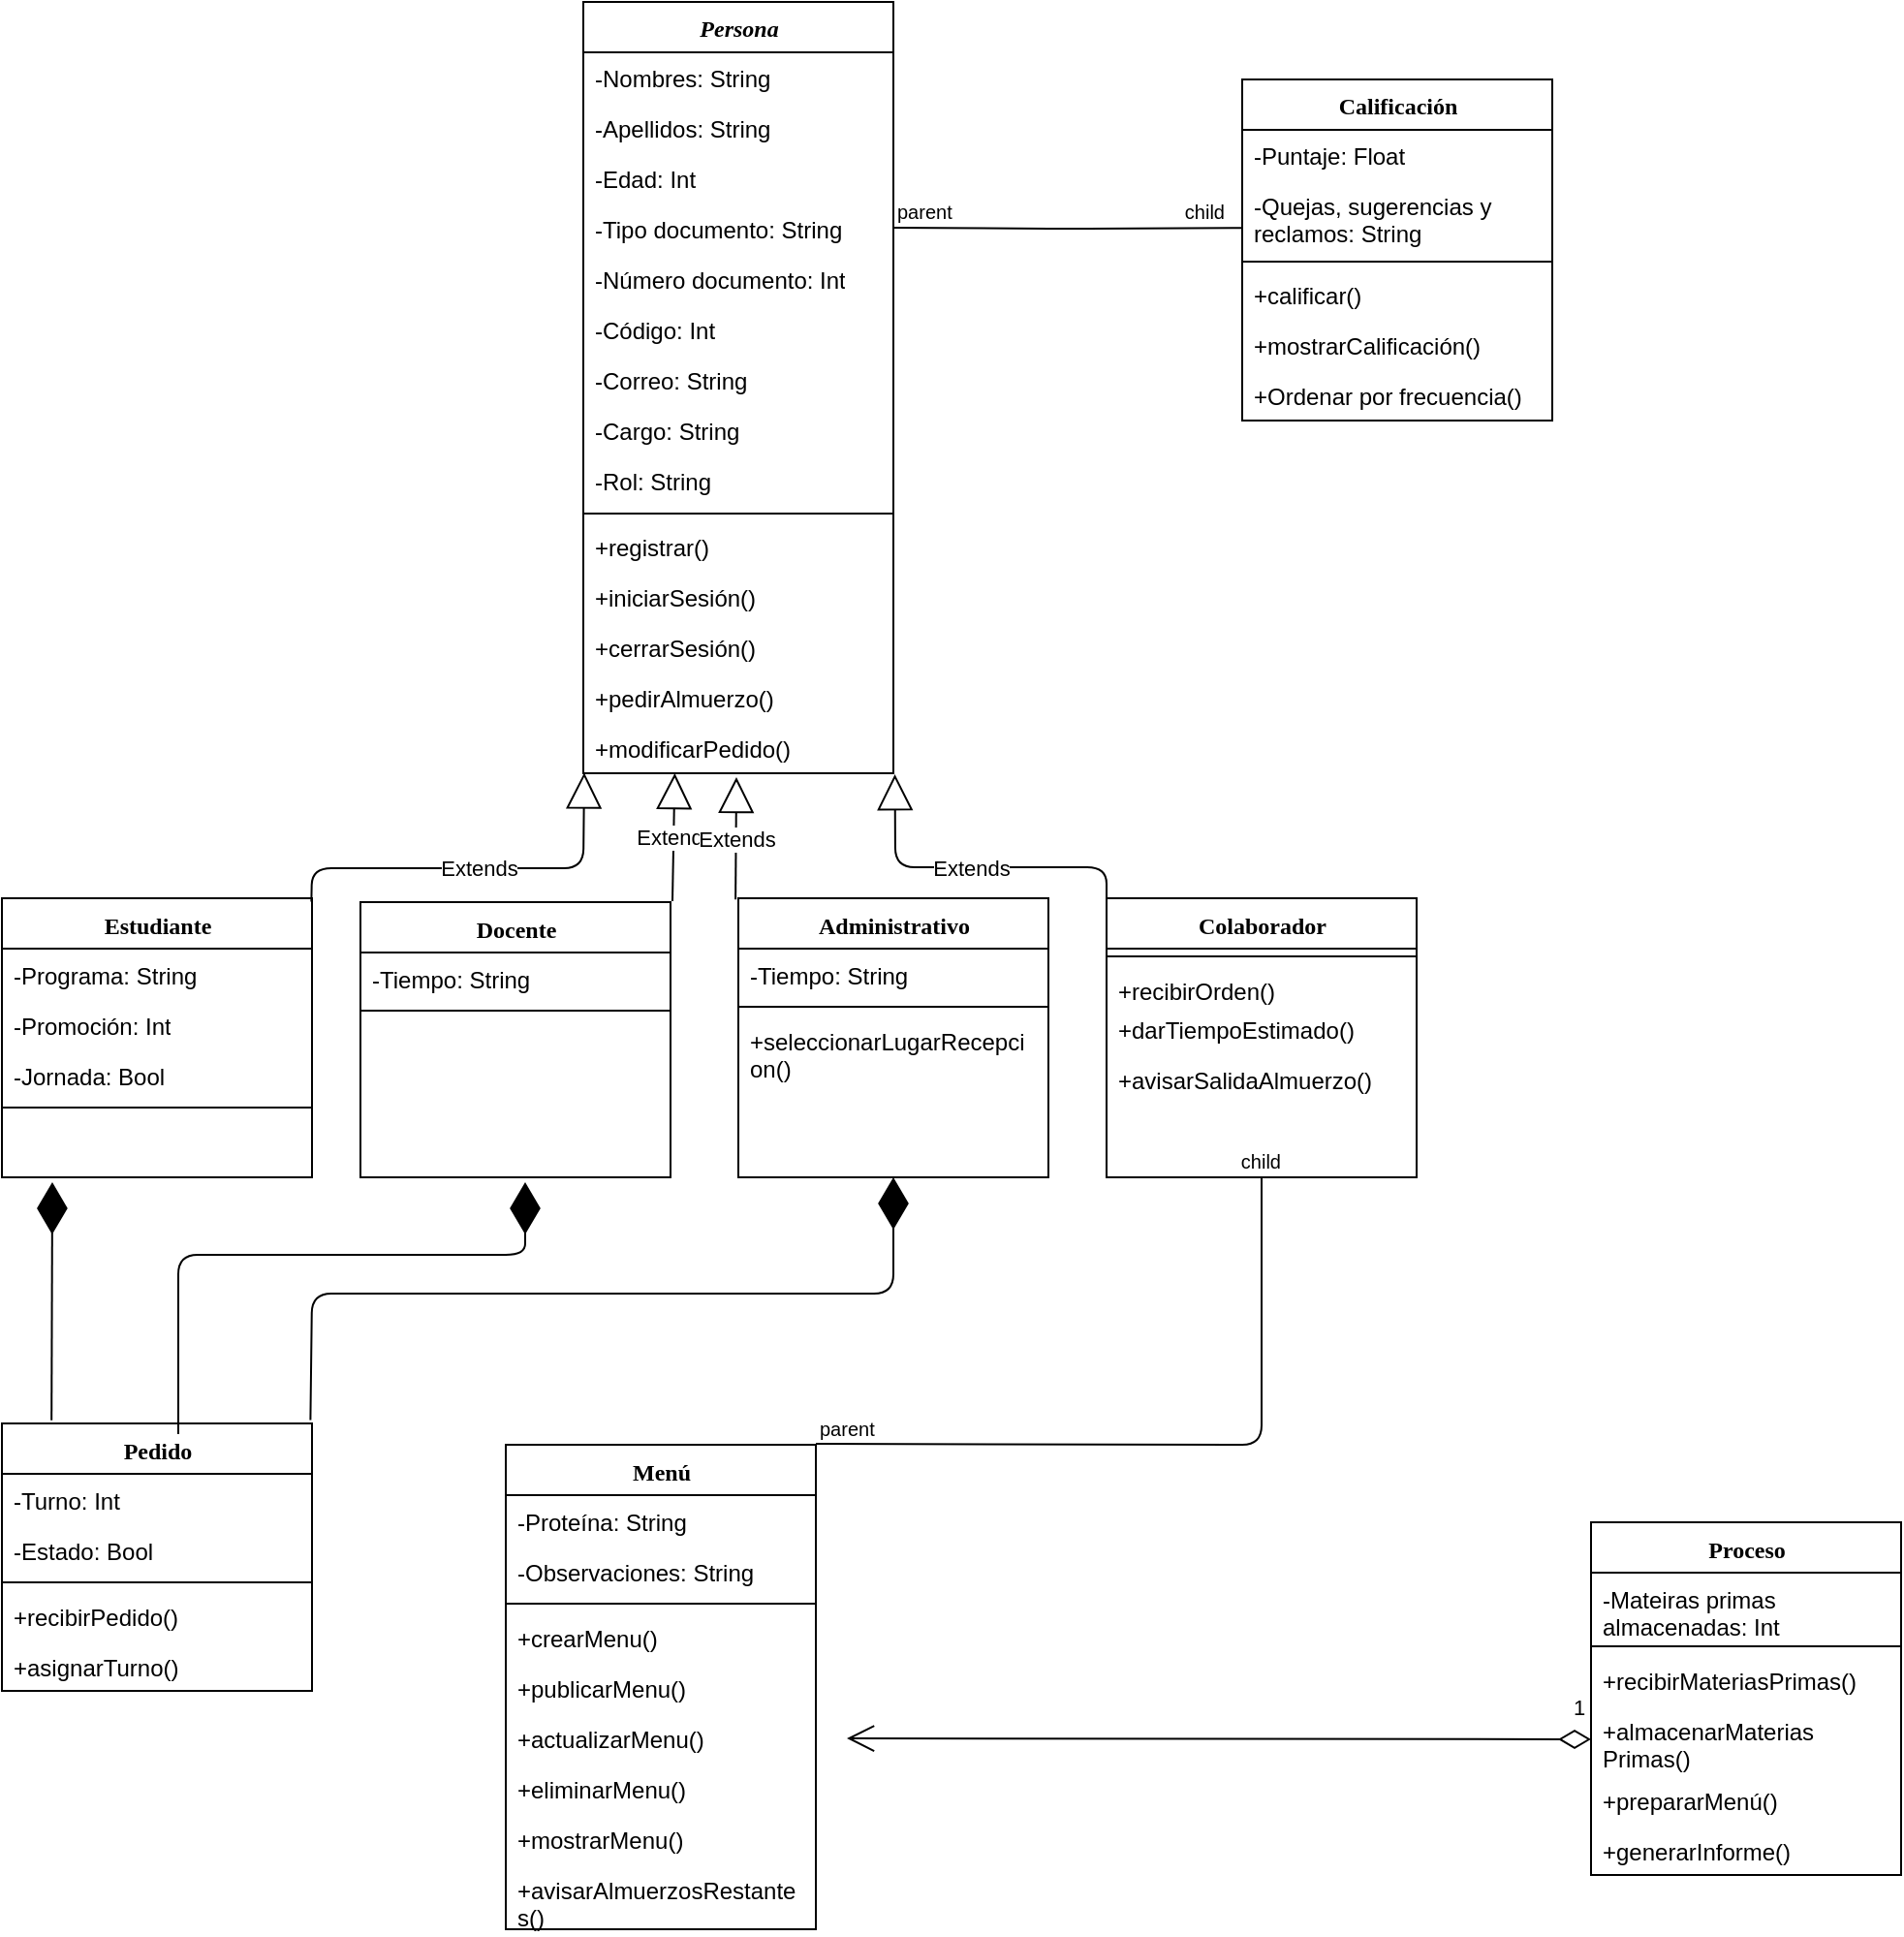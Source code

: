<mxfile version="11.2.8" type="device" pages="1"><diagram name="Page-1" id="9f46799a-70d6-7492-0946-bef42562c5a5"><mxGraphModel dx="646" dy="351" grid="1" gridSize="10" guides="1" tooltips="1" connect="1" arrows="1" fold="1" page="1" pageScale="1" pageWidth="1100" pageHeight="850" background="#ffffff" math="0" shadow="0"><root><mxCell id="0"/><mxCell id="1" parent="0"/><mxCell id="78961159f06e98e8-17" value="&lt;i&gt;Persona&lt;/i&gt;" style="swimlane;html=1;fontStyle=1;align=center;verticalAlign=top;childLayout=stackLayout;horizontal=1;startSize=26;horizontalStack=0;resizeParent=1;resizeLast=0;collapsible=1;marginBottom=0;swimlaneFillColor=#ffffff;rounded=0;shadow=0;comic=0;labelBackgroundColor=none;strokeColor=#000000;strokeWidth=1;fillColor=none;fontFamily=Verdana;fontSize=12;fontColor=#000000;" parent="1" vertex="1"><mxGeometry x="360" y="31" width="160" height="398" as="geometry"/></mxCell><mxCell id="78961159f06e98e8-21" value="-Nombres: String" style="text;html=1;strokeColor=none;fillColor=none;align=left;verticalAlign=top;spacingLeft=4;spacingRight=4;whiteSpace=wrap;overflow=hidden;rotatable=0;points=[[0,0.5],[1,0.5]];portConstraint=eastwest;" parent="78961159f06e98e8-17" vertex="1"><mxGeometry y="26" width="160" height="26" as="geometry"/></mxCell><mxCell id="78961159f06e98e8-23" value="-Apellidos: String" style="text;html=1;strokeColor=none;fillColor=none;align=left;verticalAlign=top;spacingLeft=4;spacingRight=4;whiteSpace=wrap;overflow=hidden;rotatable=0;points=[[0,0.5],[1,0.5]];portConstraint=eastwest;" parent="78961159f06e98e8-17" vertex="1"><mxGeometry y="52" width="160" height="26" as="geometry"/></mxCell><mxCell id="78961159f06e98e8-25" value="-Edad: Int" style="text;html=1;strokeColor=none;fillColor=none;align=left;verticalAlign=top;spacingLeft=4;spacingRight=4;whiteSpace=wrap;overflow=hidden;rotatable=0;points=[[0,0.5],[1,0.5]];portConstraint=eastwest;" parent="78961159f06e98e8-17" vertex="1"><mxGeometry y="78" width="160" height="26" as="geometry"/></mxCell><mxCell id="78961159f06e98e8-26" value="-Tipo documento: String" style="text;html=1;strokeColor=none;fillColor=none;align=left;verticalAlign=top;spacingLeft=4;spacingRight=4;whiteSpace=wrap;overflow=hidden;rotatable=0;points=[[0,0.5],[1,0.5]];portConstraint=eastwest;" parent="78961159f06e98e8-17" vertex="1"><mxGeometry y="104" width="160" height="26" as="geometry"/></mxCell><mxCell id="78961159f06e98e8-24" value="-Número documento: Int" style="text;html=1;strokeColor=none;fillColor=none;align=left;verticalAlign=top;spacingLeft=4;spacingRight=4;whiteSpace=wrap;overflow=hidden;rotatable=0;points=[[0,0.5],[1,0.5]];portConstraint=eastwest;" parent="78961159f06e98e8-17" vertex="1"><mxGeometry y="130" width="160" height="26" as="geometry"/></mxCell><mxCell id="solnChfKVKwoF3URu4WT-2" value="-Código: Int" style="text;html=1;strokeColor=none;fillColor=none;align=left;verticalAlign=top;spacingLeft=4;spacingRight=4;whiteSpace=wrap;overflow=hidden;rotatable=0;points=[[0,0.5],[1,0.5]];portConstraint=eastwest;" vertex="1" parent="78961159f06e98e8-17"><mxGeometry y="156" width="160" height="26" as="geometry"/></mxCell><mxCell id="solnChfKVKwoF3URu4WT-3" value="-Correo: String" style="text;html=1;strokeColor=none;fillColor=none;align=left;verticalAlign=top;spacingLeft=4;spacingRight=4;whiteSpace=wrap;overflow=hidden;rotatable=0;points=[[0,0.5],[1,0.5]];portConstraint=eastwest;" vertex="1" parent="78961159f06e98e8-17"><mxGeometry y="182" width="160" height="26" as="geometry"/></mxCell><mxCell id="solnChfKVKwoF3URu4WT-4" value="-Cargo: String" style="text;html=1;strokeColor=none;fillColor=none;align=left;verticalAlign=top;spacingLeft=4;spacingRight=4;whiteSpace=wrap;overflow=hidden;rotatable=0;points=[[0,0.5],[1,0.5]];portConstraint=eastwest;" vertex="1" parent="78961159f06e98e8-17"><mxGeometry y="208" width="160" height="26" as="geometry"/></mxCell><mxCell id="solnChfKVKwoF3URu4WT-5" value="-Rol: String" style="text;html=1;strokeColor=none;fillColor=none;align=left;verticalAlign=top;spacingLeft=4;spacingRight=4;whiteSpace=wrap;overflow=hidden;rotatable=0;points=[[0,0.5],[1,0.5]];portConstraint=eastwest;" vertex="1" parent="78961159f06e98e8-17"><mxGeometry y="234" width="160" height="26" as="geometry"/></mxCell><mxCell id="78961159f06e98e8-19" value="" style="line;html=1;strokeWidth=1;fillColor=none;align=left;verticalAlign=middle;spacingTop=-1;spacingLeft=3;spacingRight=3;rotatable=0;labelPosition=right;points=[];portConstraint=eastwest;" parent="78961159f06e98e8-17" vertex="1"><mxGeometry y="260" width="160" height="8" as="geometry"/></mxCell><mxCell id="78961159f06e98e8-20" value="+registrar()" style="text;html=1;strokeColor=none;fillColor=none;align=left;verticalAlign=top;spacingLeft=4;spacingRight=4;whiteSpace=wrap;overflow=hidden;rotatable=0;points=[[0,0.5],[1,0.5]];portConstraint=eastwest;" parent="78961159f06e98e8-17" vertex="1"><mxGeometry y="268" width="160" height="26" as="geometry"/></mxCell><mxCell id="78961159f06e98e8-27" value="+iniciarSesión()" style="text;html=1;strokeColor=none;fillColor=none;align=left;verticalAlign=top;spacingLeft=4;spacingRight=4;whiteSpace=wrap;overflow=hidden;rotatable=0;points=[[0,0.5],[1,0.5]];portConstraint=eastwest;" parent="78961159f06e98e8-17" vertex="1"><mxGeometry y="294" width="160" height="26" as="geometry"/></mxCell><mxCell id="solnChfKVKwoF3URu4WT-6" value="+cerrarSesión()" style="text;html=1;strokeColor=none;fillColor=none;align=left;verticalAlign=top;spacingLeft=4;spacingRight=4;whiteSpace=wrap;overflow=hidden;rotatable=0;points=[[0,0.5],[1,0.5]];portConstraint=eastwest;" vertex="1" parent="78961159f06e98e8-17"><mxGeometry y="320" width="160" height="26" as="geometry"/></mxCell><mxCell id="solnChfKVKwoF3URu4WT-7" value="+pedirAlmuerzo()" style="text;html=1;strokeColor=none;fillColor=none;align=left;verticalAlign=top;spacingLeft=4;spacingRight=4;whiteSpace=wrap;overflow=hidden;rotatable=0;points=[[0,0.5],[1,0.5]];portConstraint=eastwest;" vertex="1" parent="78961159f06e98e8-17"><mxGeometry y="346" width="160" height="26" as="geometry"/></mxCell><mxCell id="solnChfKVKwoF3URu4WT-8" value="+modificarPedido()" style="text;html=1;strokeColor=none;fillColor=none;align=left;verticalAlign=top;spacingLeft=4;spacingRight=4;whiteSpace=wrap;overflow=hidden;rotatable=0;points=[[0,0.5],[1,0.5]];portConstraint=eastwest;" vertex="1" parent="78961159f06e98e8-17"><mxGeometry y="372" width="160" height="26" as="geometry"/></mxCell><mxCell id="78961159f06e98e8-30" value="Colaborador" style="swimlane;html=1;fontStyle=1;align=center;verticalAlign=top;childLayout=stackLayout;horizontal=1;startSize=26;horizontalStack=0;resizeParent=1;resizeLast=0;collapsible=1;marginBottom=0;swimlaneFillColor=#ffffff;rounded=0;shadow=0;comic=0;labelBackgroundColor=none;strokeColor=#000000;strokeWidth=1;fillColor=none;fontFamily=Verdana;fontSize=12;fontColor=#000000;" parent="1" vertex="1"><mxGeometry x="630" y="493.5" width="160" height="144" as="geometry"/></mxCell><mxCell id="78961159f06e98e8-38" value="" style="line;html=1;strokeWidth=1;fillColor=none;align=left;verticalAlign=middle;spacingTop=-1;spacingLeft=3;spacingRight=3;rotatable=0;labelPosition=right;points=[];portConstraint=eastwest;" parent="78961159f06e98e8-30" vertex="1"><mxGeometry y="26" width="160" height="8" as="geometry"/></mxCell><mxCell id="78961159f06e98e8-39" value="+recibirOrden()" style="text;html=1;strokeColor=none;fillColor=none;align=left;verticalAlign=top;spacingLeft=4;spacingRight=4;whiteSpace=wrap;overflow=hidden;rotatable=0;points=[[0,0.5],[1,0.5]];portConstraint=eastwest;" parent="78961159f06e98e8-30" vertex="1"><mxGeometry y="34" width="160" height="20" as="geometry"/></mxCell><mxCell id="78961159f06e98e8-40" value="+darTiempoEstimado()" style="text;html=1;strokeColor=none;fillColor=none;align=left;verticalAlign=top;spacingLeft=4;spacingRight=4;whiteSpace=wrap;overflow=hidden;rotatable=0;points=[[0,0.5],[1,0.5]];portConstraint=eastwest;" parent="78961159f06e98e8-30" vertex="1"><mxGeometry y="54" width="160" height="26" as="geometry"/></mxCell><mxCell id="78961159f06e98e8-42" value="+avisarSalidaAlmuerzo()" style="text;html=1;strokeColor=none;fillColor=none;align=left;verticalAlign=top;spacingLeft=4;spacingRight=4;whiteSpace=wrap;overflow=hidden;rotatable=0;points=[[0,0.5],[1,0.5]];portConstraint=eastwest;" parent="78961159f06e98e8-30" vertex="1"><mxGeometry y="80" width="160" height="38" as="geometry"/></mxCell><mxCell id="78961159f06e98e8-43" value="Pedido" style="swimlane;html=1;fontStyle=1;align=center;verticalAlign=top;childLayout=stackLayout;horizontal=1;startSize=26;horizontalStack=0;resizeParent=1;resizeLast=0;collapsible=1;marginBottom=0;swimlaneFillColor=#ffffff;rounded=0;shadow=0;comic=0;labelBackgroundColor=none;strokeColor=#000000;strokeWidth=1;fillColor=none;fontFamily=Verdana;fontSize=12;fontColor=#000000;" parent="1" vertex="1"><mxGeometry x="60" y="764.5" width="160" height="138" as="geometry"/></mxCell><mxCell id="78961159f06e98e8-44" value="-Turno: Int" style="text;html=1;strokeColor=none;fillColor=none;align=left;verticalAlign=top;spacingLeft=4;spacingRight=4;whiteSpace=wrap;overflow=hidden;rotatable=0;points=[[0,0.5],[1,0.5]];portConstraint=eastwest;" parent="78961159f06e98e8-43" vertex="1"><mxGeometry y="26" width="160" height="26" as="geometry"/></mxCell><mxCell id="solnChfKVKwoF3URu4WT-15" value="-Estado: Bool" style="text;html=1;strokeColor=none;fillColor=none;align=left;verticalAlign=top;spacingLeft=4;spacingRight=4;whiteSpace=wrap;overflow=hidden;rotatable=0;points=[[0,0.5],[1,0.5]];portConstraint=eastwest;" vertex="1" parent="78961159f06e98e8-43"><mxGeometry y="52" width="160" height="26" as="geometry"/></mxCell><mxCell id="78961159f06e98e8-51" value="" style="line;html=1;strokeWidth=1;fillColor=none;align=left;verticalAlign=middle;spacingTop=-1;spacingLeft=3;spacingRight=3;rotatable=0;labelPosition=right;points=[];portConstraint=eastwest;" parent="78961159f06e98e8-43" vertex="1"><mxGeometry y="78" width="160" height="8" as="geometry"/></mxCell><mxCell id="78961159f06e98e8-52" value="+recibirPedido()" style="text;html=1;strokeColor=none;fillColor=none;align=left;verticalAlign=top;spacingLeft=4;spacingRight=4;whiteSpace=wrap;overflow=hidden;rotatable=0;points=[[0,0.5],[1,0.5]];portConstraint=eastwest;" parent="78961159f06e98e8-43" vertex="1"><mxGeometry y="86" width="160" height="26" as="geometry"/></mxCell><mxCell id="78961159f06e98e8-53" value="+asignarTurno()" style="text;html=1;strokeColor=none;fillColor=none;align=left;verticalAlign=top;spacingLeft=4;spacingRight=4;whiteSpace=wrap;overflow=hidden;rotatable=0;points=[[0,0.5],[1,0.5]];portConstraint=eastwest;" parent="78961159f06e98e8-43" vertex="1"><mxGeometry y="112" width="160" height="26" as="geometry"/></mxCell><mxCell id="78961159f06e98e8-56" value="Estudiante" style="swimlane;html=1;fontStyle=1;align=center;verticalAlign=top;childLayout=stackLayout;horizontal=1;startSize=26;horizontalStack=0;resizeParent=1;resizeLast=0;collapsible=1;marginBottom=0;swimlaneFillColor=#ffffff;rounded=0;shadow=0;comic=0;labelBackgroundColor=none;strokeColor=#000000;strokeWidth=1;fillColor=none;fontFamily=Verdana;fontSize=12;fontColor=#000000;" parent="1" vertex="1"><mxGeometry x="60" y="493.5" width="160" height="144" as="geometry"/></mxCell><mxCell id="78961159f06e98e8-57" value="-Programa: String" style="text;html=1;strokeColor=none;fillColor=none;align=left;verticalAlign=top;spacingLeft=4;spacingRight=4;whiteSpace=wrap;overflow=hidden;rotatable=0;points=[[0,0.5],[1,0.5]];portConstraint=eastwest;" parent="78961159f06e98e8-56" vertex="1"><mxGeometry y="26" width="160" height="26" as="geometry"/></mxCell><mxCell id="78961159f06e98e8-58" value="-Promoción: Int" style="text;html=1;strokeColor=none;fillColor=none;align=left;verticalAlign=top;spacingLeft=4;spacingRight=4;whiteSpace=wrap;overflow=hidden;rotatable=0;points=[[0,0.5],[1,0.5]];portConstraint=eastwest;" parent="78961159f06e98e8-56" vertex="1"><mxGeometry y="52" width="160" height="26" as="geometry"/></mxCell><mxCell id="78961159f06e98e8-59" value="-Jornada: Bool" style="text;html=1;strokeColor=none;fillColor=none;align=left;verticalAlign=top;spacingLeft=4;spacingRight=4;whiteSpace=wrap;overflow=hidden;rotatable=0;points=[[0,0.5],[1,0.5]];portConstraint=eastwest;" parent="78961159f06e98e8-56" vertex="1"><mxGeometry y="78" width="160" height="26" as="geometry"/></mxCell><mxCell id="78961159f06e98e8-64" value="" style="line;html=1;strokeWidth=1;fillColor=none;align=left;verticalAlign=middle;spacingTop=-1;spacingLeft=3;spacingRight=3;rotatable=0;labelPosition=right;points=[];portConstraint=eastwest;" parent="78961159f06e98e8-56" vertex="1"><mxGeometry y="104" width="160" height="8" as="geometry"/></mxCell><mxCell id="78961159f06e98e8-69" value="Docente" style="swimlane;html=1;fontStyle=1;align=center;verticalAlign=top;childLayout=stackLayout;horizontal=1;startSize=26;horizontalStack=0;resizeParent=1;resizeLast=0;collapsible=1;marginBottom=0;swimlaneFillColor=#ffffff;rounded=0;shadow=0;comic=0;labelBackgroundColor=none;strokeColor=#000000;strokeWidth=1;fillColor=none;fontFamily=Verdana;fontSize=12;fontColor=#000000;" parent="1" vertex="1"><mxGeometry x="245" y="495.5" width="160" height="142" as="geometry"/></mxCell><mxCell id="78961159f06e98e8-70" value="-Tiempo: String" style="text;html=1;strokeColor=none;fillColor=none;align=left;verticalAlign=top;spacingLeft=4;spacingRight=4;whiteSpace=wrap;overflow=hidden;rotatable=0;points=[[0,0.5],[1,0.5]];portConstraint=eastwest;" parent="78961159f06e98e8-69" vertex="1"><mxGeometry y="26" width="160" height="26" as="geometry"/></mxCell><mxCell id="78961159f06e98e8-77" value="" style="line;html=1;strokeWidth=1;fillColor=none;align=left;verticalAlign=middle;spacingTop=-1;spacingLeft=3;spacingRight=3;rotatable=0;labelPosition=right;points=[];portConstraint=eastwest;" parent="78961159f06e98e8-69" vertex="1"><mxGeometry y="52" width="160" height="8" as="geometry"/></mxCell><mxCell id="78961159f06e98e8-82" value="Administrativo" style="swimlane;html=1;fontStyle=1;align=center;verticalAlign=top;childLayout=stackLayout;horizontal=1;startSize=26;horizontalStack=0;resizeParent=1;resizeLast=0;collapsible=1;marginBottom=0;swimlaneFillColor=#ffffff;rounded=0;shadow=0;comic=0;labelBackgroundColor=none;strokeColor=#000000;strokeWidth=1;fillColor=none;fontFamily=Verdana;fontSize=12;fontColor=#000000;" parent="1" vertex="1"><mxGeometry x="440" y="493.5" width="160" height="144" as="geometry"/></mxCell><mxCell id="78961159f06e98e8-83" value="-Tiempo: String" style="text;html=1;strokeColor=none;fillColor=none;align=left;verticalAlign=top;spacingLeft=4;spacingRight=4;whiteSpace=wrap;overflow=hidden;rotatable=0;points=[[0,0.5],[1,0.5]];portConstraint=eastwest;" parent="78961159f06e98e8-82" vertex="1"><mxGeometry y="26" width="160" height="26" as="geometry"/></mxCell><mxCell id="78961159f06e98e8-90" value="" style="line;html=1;strokeWidth=1;fillColor=none;align=left;verticalAlign=middle;spacingTop=-1;spacingLeft=3;spacingRight=3;rotatable=0;labelPosition=right;points=[];portConstraint=eastwest;" parent="78961159f06e98e8-82" vertex="1"><mxGeometry y="52" width="160" height="8" as="geometry"/></mxCell><mxCell id="78961159f06e98e8-91" value="&lt;div&gt;+seleccionarLugarRecepci&lt;/div&gt;&lt;div&gt;on()&lt;/div&gt;" style="text;html=1;strokeColor=none;fillColor=none;align=left;verticalAlign=top;spacingLeft=4;spacingRight=4;whiteSpace=wrap;overflow=hidden;rotatable=0;points=[[0,0.5],[1,0.5]];portConstraint=eastwest;" parent="78961159f06e98e8-82" vertex="1"><mxGeometry y="60" width="160" height="40" as="geometry"/></mxCell><mxCell id="78961159f06e98e8-95" value="Calificación" style="swimlane;html=1;fontStyle=1;align=center;verticalAlign=top;childLayout=stackLayout;horizontal=1;startSize=26;horizontalStack=0;resizeParent=1;resizeLast=0;collapsible=1;marginBottom=0;swimlaneFillColor=#ffffff;rounded=0;shadow=0;comic=0;labelBackgroundColor=none;strokeColor=#000000;strokeWidth=1;fillColor=none;fontFamily=Verdana;fontSize=12;fontColor=#000000;" parent="1" vertex="1"><mxGeometry x="700" y="71" width="160" height="176" as="geometry"/></mxCell><mxCell id="78961159f06e98e8-96" value="-Puntaje: Float" style="text;html=1;strokeColor=none;fillColor=none;align=left;verticalAlign=top;spacingLeft=4;spacingRight=4;whiteSpace=wrap;overflow=hidden;rotatable=0;points=[[0,0.5],[1,0.5]];portConstraint=eastwest;" parent="78961159f06e98e8-95" vertex="1"><mxGeometry y="26" width="160" height="26" as="geometry"/></mxCell><mxCell id="78961159f06e98e8-97" value="-Quejas, sugerencias y reclamos: String" style="text;html=1;strokeColor=none;fillColor=none;align=left;verticalAlign=top;spacingLeft=4;spacingRight=4;whiteSpace=wrap;overflow=hidden;rotatable=0;points=[[0,0.5],[1,0.5]];portConstraint=eastwest;" parent="78961159f06e98e8-95" vertex="1"><mxGeometry y="52" width="160" height="38" as="geometry"/></mxCell><mxCell id="78961159f06e98e8-103" value="" style="line;html=1;strokeWidth=1;fillColor=none;align=left;verticalAlign=middle;spacingTop=-1;spacingLeft=3;spacingRight=3;rotatable=0;labelPosition=right;points=[];portConstraint=eastwest;" parent="78961159f06e98e8-95" vertex="1"><mxGeometry y="90" width="160" height="8" as="geometry"/></mxCell><mxCell id="78961159f06e98e8-104" value="+calificar()" style="text;html=1;strokeColor=none;fillColor=none;align=left;verticalAlign=top;spacingLeft=4;spacingRight=4;whiteSpace=wrap;overflow=hidden;rotatable=0;points=[[0,0.5],[1,0.5]];portConstraint=eastwest;" parent="78961159f06e98e8-95" vertex="1"><mxGeometry y="98" width="160" height="26" as="geometry"/></mxCell><mxCell id="solnChfKVKwoF3URu4WT-36" value="+mostrarCalificación()" style="text;html=1;strokeColor=none;fillColor=none;align=left;verticalAlign=top;spacingLeft=4;spacingRight=4;whiteSpace=wrap;overflow=hidden;rotatable=0;points=[[0,0.5],[1,0.5]];portConstraint=eastwest;" vertex="1" parent="78961159f06e98e8-95"><mxGeometry y="124" width="160" height="26" as="geometry"/></mxCell><mxCell id="solnChfKVKwoF3URu4WT-37" value="+Ordenar por frecuencia()" style="text;html=1;strokeColor=none;fillColor=none;align=left;verticalAlign=top;spacingLeft=4;spacingRight=4;whiteSpace=wrap;overflow=hidden;rotatable=0;points=[[0,0.5],[1,0.5]];portConstraint=eastwest;" vertex="1" parent="78961159f06e98e8-95"><mxGeometry y="150" width="160" height="26" as="geometry"/></mxCell><mxCell id="78961159f06e98e8-108" value="Menú" style="swimlane;html=1;fontStyle=1;align=center;verticalAlign=top;childLayout=stackLayout;horizontal=1;startSize=26;horizontalStack=0;resizeParent=1;resizeLast=0;collapsible=1;marginBottom=0;swimlaneFillColor=#ffffff;rounded=0;shadow=0;comic=0;labelBackgroundColor=none;strokeColor=#000000;strokeWidth=1;fillColor=none;fontFamily=Verdana;fontSize=12;fontColor=#000000;" parent="1" vertex="1"><mxGeometry x="320" y="775.5" width="160" height="250" as="geometry"/></mxCell><mxCell id="78961159f06e98e8-109" value="-Proteína: String" style="text;html=1;strokeColor=none;fillColor=none;align=left;verticalAlign=top;spacingLeft=4;spacingRight=4;whiteSpace=wrap;overflow=hidden;rotatable=0;points=[[0,0.5],[1,0.5]];portConstraint=eastwest;" parent="78961159f06e98e8-108" vertex="1"><mxGeometry y="26" width="160" height="26" as="geometry"/></mxCell><mxCell id="78961159f06e98e8-110" value="-Observaciones: String" style="text;html=1;strokeColor=none;fillColor=none;align=left;verticalAlign=top;spacingLeft=4;spacingRight=4;whiteSpace=wrap;overflow=hidden;rotatable=0;points=[[0,0.5],[1,0.5]];portConstraint=eastwest;" parent="78961159f06e98e8-108" vertex="1"><mxGeometry y="52" width="160" height="26" as="geometry"/></mxCell><mxCell id="78961159f06e98e8-116" value="" style="line;html=1;strokeWidth=1;fillColor=none;align=left;verticalAlign=middle;spacingTop=-1;spacingLeft=3;spacingRight=3;rotatable=0;labelPosition=right;points=[];portConstraint=eastwest;" parent="78961159f06e98e8-108" vertex="1"><mxGeometry y="78" width="160" height="8" as="geometry"/></mxCell><mxCell id="78961159f06e98e8-117" value="+crearMenu()" style="text;html=1;strokeColor=none;fillColor=none;align=left;verticalAlign=top;spacingLeft=4;spacingRight=4;whiteSpace=wrap;overflow=hidden;rotatable=0;points=[[0,0.5],[1,0.5]];portConstraint=eastwest;" parent="78961159f06e98e8-108" vertex="1"><mxGeometry y="86" width="160" height="26" as="geometry"/></mxCell><mxCell id="78961159f06e98e8-120" value="+publicarMenu()" style="text;html=1;strokeColor=none;fillColor=none;align=left;verticalAlign=top;spacingLeft=4;spacingRight=4;whiteSpace=wrap;overflow=hidden;rotatable=0;points=[[0,0.5],[1,0.5]];portConstraint=eastwest;" parent="78961159f06e98e8-108" vertex="1"><mxGeometry y="112" width="160" height="26" as="geometry"/></mxCell><mxCell id="solnChfKVKwoF3URu4WT-22" value="+actualizarMenu()" style="text;html=1;strokeColor=none;fillColor=none;align=left;verticalAlign=top;spacingLeft=4;spacingRight=4;whiteSpace=wrap;overflow=hidden;rotatable=0;points=[[0,0.5],[1,0.5]];portConstraint=eastwest;" vertex="1" parent="78961159f06e98e8-108"><mxGeometry y="138" width="160" height="26" as="geometry"/></mxCell><mxCell id="solnChfKVKwoF3URu4WT-23" value="+eliminarMenu()" style="text;html=1;strokeColor=none;fillColor=none;align=left;verticalAlign=top;spacingLeft=4;spacingRight=4;whiteSpace=wrap;overflow=hidden;rotatable=0;points=[[0,0.5],[1,0.5]];portConstraint=eastwest;" vertex="1" parent="78961159f06e98e8-108"><mxGeometry y="164" width="160" height="26" as="geometry"/></mxCell><mxCell id="solnChfKVKwoF3URu4WT-25" value="+mostrarMenu()" style="text;html=1;strokeColor=none;fillColor=none;align=left;verticalAlign=top;spacingLeft=4;spacingRight=4;whiteSpace=wrap;overflow=hidden;rotatable=0;points=[[0,0.5],[1,0.5]];portConstraint=eastwest;" vertex="1" parent="78961159f06e98e8-108"><mxGeometry y="190" width="160" height="26" as="geometry"/></mxCell><mxCell id="solnChfKVKwoF3URu4WT-26" value="&lt;div&gt;+avisarAlmuerzosRestante&lt;/div&gt;&lt;div&gt;s()&lt;/div&gt;" style="text;html=1;strokeColor=none;fillColor=none;align=left;verticalAlign=top;spacingLeft=4;spacingRight=4;whiteSpace=wrap;overflow=hidden;rotatable=0;points=[[0,0.5],[1,0.5]];portConstraint=eastwest;" vertex="1" parent="78961159f06e98e8-108"><mxGeometry y="216" width="160" height="34" as="geometry"/></mxCell><mxCell id="solnChfKVKwoF3URu4WT-11" value="Extends" style="endArrow=block;endSize=16;endFill=0;html=1;entryX=0.003;entryY=0.989;entryDx=0;entryDy=0;entryPerimeter=0;exitX=0.998;exitY=0.012;exitDx=0;exitDy=0;exitPerimeter=0;" edge="1" parent="1" source="78961159f06e98e8-56" target="solnChfKVKwoF3URu4WT-8"><mxGeometry width="160" relative="1" as="geometry"><mxPoint x="229" y="505" as="sourcePoint"/><mxPoint x="400" y="457.5" as="targetPoint"/><Array as="points"><mxPoint x="220" y="478"/><mxPoint x="360" y="478"/></Array></mxGeometry></mxCell><mxCell id="solnChfKVKwoF3URu4WT-12" value="Extends" style="endArrow=block;endSize=16;endFill=0;html=1;entryX=0.295;entryY=1;entryDx=0;entryDy=0;entryPerimeter=0;" edge="1" parent="1" target="solnChfKVKwoF3URu4WT-8"><mxGeometry width="160" relative="1" as="geometry"><mxPoint x="406" y="495" as="sourcePoint"/><mxPoint x="403" y="447.5" as="targetPoint"/></mxGeometry></mxCell><mxCell id="solnChfKVKwoF3URu4WT-13" value="Extends" style="endArrow=block;endSize=16;endFill=0;html=1;exitX=-0.009;exitY=0.004;exitDx=0;exitDy=0;exitPerimeter=0;" edge="1" parent="1" source="78961159f06e98e8-82"><mxGeometry width="160" relative="1" as="geometry"><mxPoint x="447" y="493" as="sourcePoint"/><mxPoint x="439" y="431" as="targetPoint"/></mxGeometry></mxCell><mxCell id="solnChfKVKwoF3URu4WT-14" value="Extends" style="endArrow=block;endSize=16;endFill=0;html=1;entryX=1.005;entryY=1.021;entryDx=0;entryDy=0;entryPerimeter=0;exitX=0;exitY=0.007;exitDx=0;exitDy=0;exitPerimeter=0;" edge="1" parent="1" source="78961159f06e98e8-30" target="solnChfKVKwoF3URu4WT-8"><mxGeometry width="160" relative="1" as="geometry"><mxPoint x="630" y="494.31" as="sourcePoint"/><mxPoint x="630.32" y="427.118" as="targetPoint"/><Array as="points"><mxPoint x="630" y="477.5"/><mxPoint x="521" y="477.5"/></Array></mxGeometry></mxCell><mxCell id="solnChfKVKwoF3URu4WT-30" value="" style="endArrow=diamondThin;endFill=1;endSize=24;html=1;exitX=0.16;exitY=-0.012;exitDx=0;exitDy=0;exitPerimeter=0;" edge="1" parent="1" source="78961159f06e98e8-43"><mxGeometry width="160" relative="1" as="geometry"><mxPoint x="85" y="747.5" as="sourcePoint"/><mxPoint x="86" y="640" as="targetPoint"/></mxGeometry></mxCell><mxCell id="solnChfKVKwoF3URu4WT-31" value="" style="endArrow=diamondThin;endFill=1;endSize=24;html=1;" edge="1" parent="1"><mxGeometry width="160" relative="1" as="geometry"><mxPoint x="151" y="770" as="sourcePoint"/><mxPoint x="330" y="640" as="targetPoint"/><Array as="points"><mxPoint x="151" y="677.5"/><mxPoint x="330" y="677.5"/></Array></mxGeometry></mxCell><mxCell id="solnChfKVKwoF3URu4WT-32" value="" style="endArrow=diamondThin;endFill=1;endSize=24;html=1;exitX=0.995;exitY=-0.013;exitDx=0;exitDy=0;exitPerimeter=0;entryX=0.5;entryY=1;entryDx=0;entryDy=0;" edge="1" parent="1" source="78961159f06e98e8-43" target="78961159f06e98e8-82"><mxGeometry width="160" relative="1" as="geometry"><mxPoint x="220.1" y="764.344" as="sourcePoint"/><mxPoint x="528" y="640" as="targetPoint"/><Array as="points"><mxPoint x="220" y="697.5"/><mxPoint x="520" y="697.5"/></Array></mxGeometry></mxCell><mxCell id="solnChfKVKwoF3URu4WT-33" value="" style="endArrow=none;html=1;edgeStyle=orthogonalEdgeStyle;entryX=0.5;entryY=1;entryDx=0;entryDy=0;" edge="1" parent="1" target="78961159f06e98e8-30"><mxGeometry relative="1" as="geometry"><mxPoint x="480" y="775" as="sourcePoint"/><mxPoint x="640" y="775" as="targetPoint"/></mxGeometry></mxCell><mxCell id="solnChfKVKwoF3URu4WT-34" value="parent" style="resizable=0;html=1;align=left;verticalAlign=bottom;labelBackgroundColor=#ffffff;fontSize=10;" connectable="0" vertex="1" parent="solnChfKVKwoF3URu4WT-33"><mxGeometry x="-1" relative="1" as="geometry"/></mxCell><mxCell id="solnChfKVKwoF3URu4WT-35" value="child" style="resizable=0;html=1;align=right;verticalAlign=bottom;labelBackgroundColor=#ffffff;fontSize=10;" connectable="0" vertex="1" parent="solnChfKVKwoF3URu4WT-33"><mxGeometry x="1" relative="1" as="geometry"><mxPoint x="10" y="-0.5" as="offset"/></mxGeometry></mxCell><mxCell id="solnChfKVKwoF3URu4WT-38" value="Proceso" style="swimlane;html=1;fontStyle=1;align=center;verticalAlign=top;childLayout=stackLayout;horizontal=1;startSize=26;horizontalStack=0;resizeParent=1;resizeLast=0;collapsible=1;marginBottom=0;swimlaneFillColor=#ffffff;rounded=0;shadow=0;comic=0;labelBackgroundColor=none;strokeColor=#000000;strokeWidth=1;fillColor=none;fontFamily=Verdana;fontSize=12;fontColor=#000000;" vertex="1" parent="1"><mxGeometry x="880" y="815.5" width="160" height="182" as="geometry"/></mxCell><mxCell id="solnChfKVKwoF3URu4WT-39" value="-Mateiras primas almacenadas: Int" style="text;html=1;strokeColor=none;fillColor=none;align=left;verticalAlign=top;spacingLeft=4;spacingRight=4;whiteSpace=wrap;overflow=hidden;rotatable=0;points=[[0,0.5],[1,0.5]];portConstraint=eastwest;" vertex="1" parent="solnChfKVKwoF3URu4WT-38"><mxGeometry y="26" width="160" height="34" as="geometry"/></mxCell><mxCell id="solnChfKVKwoF3URu4WT-41" value="" style="line;html=1;strokeWidth=1;fillColor=none;align=left;verticalAlign=middle;spacingTop=-1;spacingLeft=3;spacingRight=3;rotatable=0;labelPosition=right;points=[];portConstraint=eastwest;" vertex="1" parent="solnChfKVKwoF3URu4WT-38"><mxGeometry y="60" width="160" height="8" as="geometry"/></mxCell><mxCell id="solnChfKVKwoF3URu4WT-42" value="+recibirMateriasPrimas()" style="text;html=1;strokeColor=none;fillColor=none;align=left;verticalAlign=top;spacingLeft=4;spacingRight=4;whiteSpace=wrap;overflow=hidden;rotatable=0;points=[[0,0.5],[1,0.5]];portConstraint=eastwest;" vertex="1" parent="solnChfKVKwoF3URu4WT-38"><mxGeometry y="68" width="160" height="26" as="geometry"/></mxCell><mxCell id="solnChfKVKwoF3URu4WT-44" value="+almacenarMaterias Primas()" style="text;html=1;strokeColor=none;fillColor=none;align=left;verticalAlign=top;spacingLeft=4;spacingRight=4;whiteSpace=wrap;overflow=hidden;rotatable=0;points=[[0,0.5],[1,0.5]];portConstraint=eastwest;" vertex="1" parent="solnChfKVKwoF3URu4WT-38"><mxGeometry y="94" width="160" height="36" as="geometry"/></mxCell><mxCell id="solnChfKVKwoF3URu4WT-43" value="+prepararMenú()" style="text;html=1;strokeColor=none;fillColor=none;align=left;verticalAlign=top;spacingLeft=4;spacingRight=4;whiteSpace=wrap;overflow=hidden;rotatable=0;points=[[0,0.5],[1,0.5]];portConstraint=eastwest;" vertex="1" parent="solnChfKVKwoF3URu4WT-38"><mxGeometry y="130" width="160" height="26" as="geometry"/></mxCell><mxCell id="solnChfKVKwoF3URu4WT-48" value="+generarInforme()" style="text;html=1;strokeColor=none;fillColor=none;align=left;verticalAlign=top;spacingLeft=4;spacingRight=4;whiteSpace=wrap;overflow=hidden;rotatable=0;points=[[0,0.5],[1,0.5]];portConstraint=eastwest;" vertex="1" parent="solnChfKVKwoF3URu4WT-38"><mxGeometry y="156" width="160" height="26" as="geometry"/></mxCell><mxCell id="solnChfKVKwoF3URu4WT-45" value="" style="endArrow=none;html=1;edgeStyle=orthogonalEdgeStyle;entryX=0;entryY=0.648;entryDx=0;entryDy=0;entryPerimeter=0;" edge="1" parent="1" target="78961159f06e98e8-97"><mxGeometry relative="1" as="geometry"><mxPoint x="520" y="147.5" as="sourcePoint"/><mxPoint x="660" y="120" as="targetPoint"/></mxGeometry></mxCell><mxCell id="solnChfKVKwoF3URu4WT-46" value="parent" style="resizable=0;html=1;align=left;verticalAlign=bottom;labelBackgroundColor=#ffffff;fontSize=10;" connectable="0" vertex="1" parent="solnChfKVKwoF3URu4WT-45"><mxGeometry x="-1" relative="1" as="geometry"/></mxCell><mxCell id="solnChfKVKwoF3URu4WT-47" value="child" style="resizable=0;html=1;align=right;verticalAlign=bottom;labelBackgroundColor=#ffffff;fontSize=10;" connectable="0" vertex="1" parent="solnChfKVKwoF3URu4WT-45"><mxGeometry x="1" relative="1" as="geometry"><mxPoint x="-8.5" as="offset"/></mxGeometry></mxCell><mxCell id="solnChfKVKwoF3URu4WT-49" value="1" style="endArrow=open;html=1;endSize=12;startArrow=diamondThin;startSize=14;startFill=0;edgeStyle=orthogonalEdgeStyle;align=left;verticalAlign=bottom;exitX=0;exitY=0.5;exitDx=0;exitDy=0;" edge="1" parent="1" source="solnChfKVKwoF3URu4WT-44"><mxGeometry x="-0.001" y="-182" relative="1" as="geometry"><mxPoint x="530" y="927" as="sourcePoint"/><mxPoint x="496" y="927" as="targetPoint"/><mxPoint x="181" y="175" as="offset"/></mxGeometry></mxCell></root></mxGraphModel></diagram></mxfile>